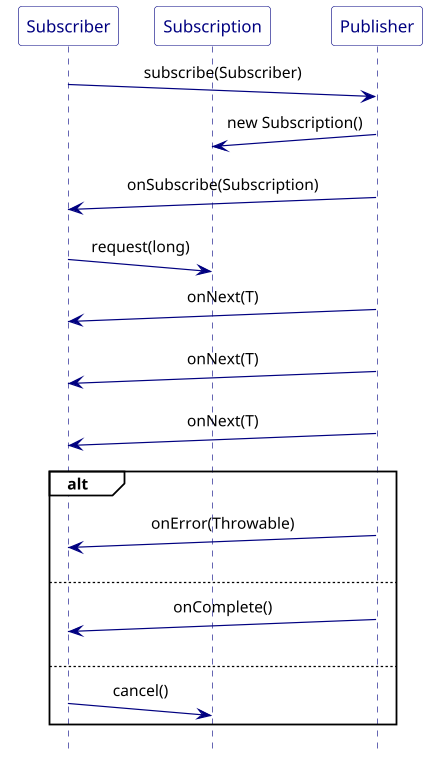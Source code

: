 @startuml

scale 1.2
hide footbox

!pragma teoz true

skinparam sequence {
ArrowColor navy
ActorBorderColor navy
LifeLineBorderColor navy
LifeLineBackgroundColor navy

ParticipantBorderColor navy
ParticipantBackgroundColor navy
ParticipantFontColor navy

ActorBackgroundColor navy
ActorFontColor navy
}

'skinparam monochrome true
skinparam defaultFontName Source Sans Pro
skinparam sequenceMessageAlign center
skinparam participantBackgroundColor #white
skinparam noteBackgroundColor #white
skinparam sequenceGroupBackgroundColor #white
skinparam participantPadding 10

participant Subscriber
participant Subscription
participant Publisher

Subscriber ->(10) Publisher : subscribe(Subscriber)
Publisher ->(10) Subscription : new Subscription()
Publisher ->(10) Subscriber : onSubscribe(Subscription)

Subscriber ->(10) Subscription : request(long)

Publisher ->(10) Subscriber : onNext(T)
Publisher ->(10) Subscriber : onNext(T)
Publisher ->(10) Subscriber : onNext(T)

alt
    Publisher ->(10) Subscriber : onError(Throwable)
else
    Publisher ->(10) Subscriber : onComplete()
else
    Subscriber ->(10) Subscription : cancel()
end

@enduml
